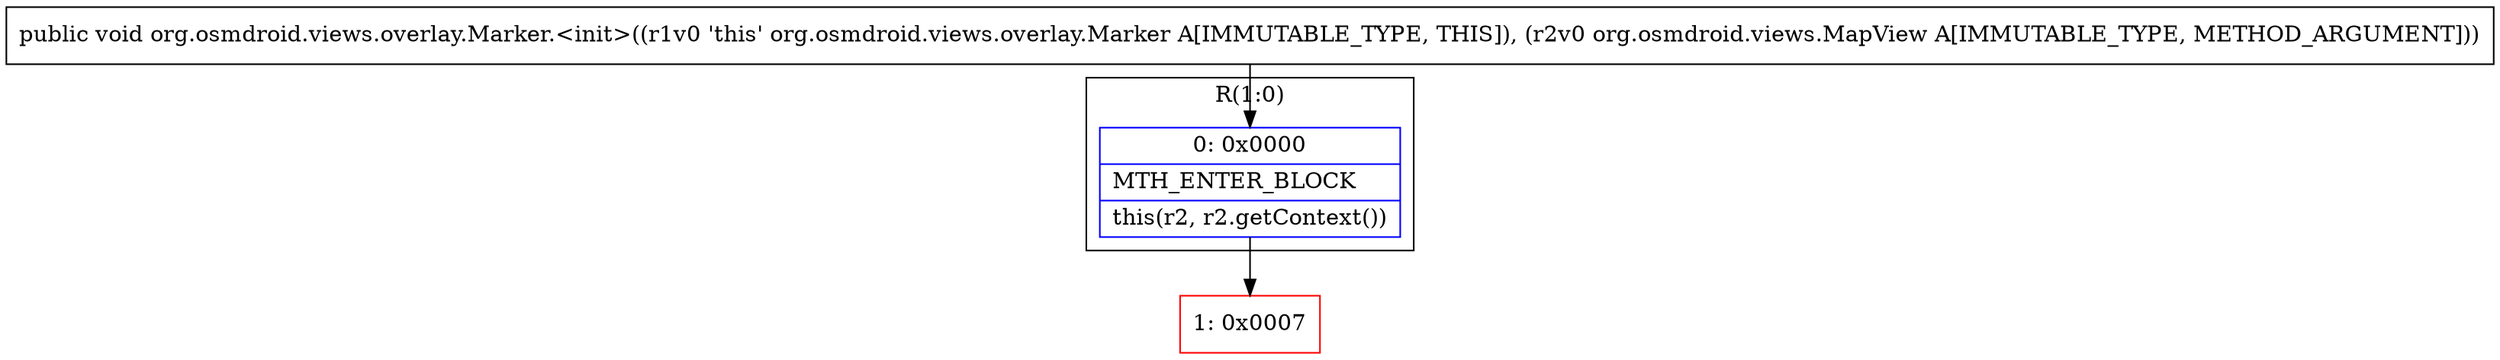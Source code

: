 digraph "CFG fororg.osmdroid.views.overlay.Marker.\<init\>(Lorg\/osmdroid\/views\/MapView;)V" {
subgraph cluster_Region_992093716 {
label = "R(1:0)";
node [shape=record,color=blue];
Node_0 [shape=record,label="{0\:\ 0x0000|MTH_ENTER_BLOCK\l|this(r2, r2.getContext())\l}"];
}
Node_1 [shape=record,color=red,label="{1\:\ 0x0007}"];
MethodNode[shape=record,label="{public void org.osmdroid.views.overlay.Marker.\<init\>((r1v0 'this' org.osmdroid.views.overlay.Marker A[IMMUTABLE_TYPE, THIS]), (r2v0 org.osmdroid.views.MapView A[IMMUTABLE_TYPE, METHOD_ARGUMENT])) }"];
MethodNode -> Node_0;
Node_0 -> Node_1;
}

